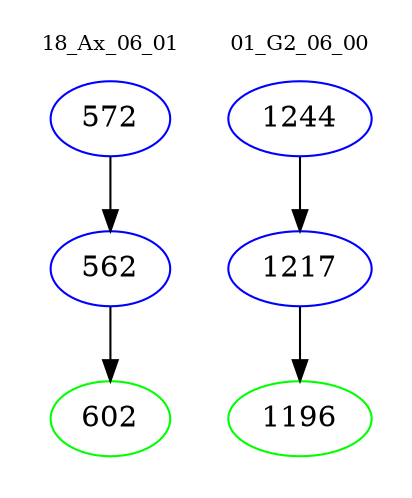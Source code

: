 digraph{
subgraph cluster_0 {
color = white
label = "18_Ax_06_01";
fontsize=10;
T0_572 [label="572", color="blue"]
T0_572 -> T0_562 [color="black"]
T0_562 [label="562", color="blue"]
T0_562 -> T0_602 [color="black"]
T0_602 [label="602", color="green"]
}
subgraph cluster_1 {
color = white
label = "01_G2_06_00";
fontsize=10;
T1_1244 [label="1244", color="blue"]
T1_1244 -> T1_1217 [color="black"]
T1_1217 [label="1217", color="blue"]
T1_1217 -> T1_1196 [color="black"]
T1_1196 [label="1196", color="green"]
}
}
